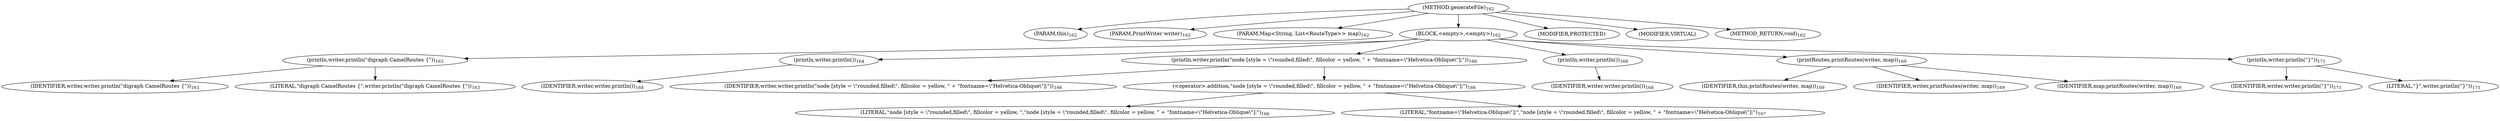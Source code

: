 digraph "generateFile" {  
"476" [label = <(METHOD,generateFile)<SUB>162</SUB>> ]
"21" [label = <(PARAM,this)<SUB>162</SUB>> ]
"477" [label = <(PARAM,PrintWriter writer)<SUB>162</SUB>> ]
"478" [label = <(PARAM,Map&lt;String, List&lt;RouteType&gt;&gt; map)<SUB>162</SUB>> ]
"479" [label = <(BLOCK,&lt;empty&gt;,&lt;empty&gt;)<SUB>162</SUB>> ]
"480" [label = <(println,writer.println(&quot;digraph CamelRoutes {&quot;))<SUB>163</SUB>> ]
"481" [label = <(IDENTIFIER,writer,writer.println(&quot;digraph CamelRoutes {&quot;))<SUB>163</SUB>> ]
"482" [label = <(LITERAL,&quot;digraph CamelRoutes {&quot;,writer.println(&quot;digraph CamelRoutes {&quot;))<SUB>163</SUB>> ]
"483" [label = <(println,writer.println())<SUB>164</SUB>> ]
"484" [label = <(IDENTIFIER,writer,writer.println())<SUB>164</SUB>> ]
"485" [label = <(println,writer.println(&quot;node [style = \&quot;rounded,filled\&quot;, fillcolor = yellow, &quot; + &quot;fontname=\&quot;Helvetica-Oblique\&quot;];&quot;))<SUB>166</SUB>> ]
"486" [label = <(IDENTIFIER,writer,writer.println(&quot;node [style = \&quot;rounded,filled\&quot;, fillcolor = yellow, &quot; + &quot;fontname=\&quot;Helvetica-Oblique\&quot;];&quot;))<SUB>166</SUB>> ]
"487" [label = <(&lt;operator&gt;.addition,&quot;node [style = \&quot;rounded,filled\&quot;, fillcolor = yellow, &quot; + &quot;fontname=\&quot;Helvetica-Oblique\&quot;];&quot;)<SUB>166</SUB>> ]
"488" [label = <(LITERAL,&quot;node [style = \&quot;rounded,filled\&quot;, fillcolor = yellow, &quot;,&quot;node [style = \&quot;rounded,filled\&quot;, fillcolor = yellow, &quot; + &quot;fontname=\&quot;Helvetica-Oblique\&quot;];&quot;)<SUB>166</SUB>> ]
"489" [label = <(LITERAL,&quot;fontname=\&quot;Helvetica-Oblique\&quot;];&quot;,&quot;node [style = \&quot;rounded,filled\&quot;, fillcolor = yellow, &quot; + &quot;fontname=\&quot;Helvetica-Oblique\&quot;];&quot;)<SUB>167</SUB>> ]
"490" [label = <(println,writer.println())<SUB>168</SUB>> ]
"491" [label = <(IDENTIFIER,writer,writer.println())<SUB>168</SUB>> ]
"492" [label = <(printRoutes,printRoutes(writer, map))<SUB>169</SUB>> ]
"20" [label = <(IDENTIFIER,this,printRoutes(writer, map))<SUB>169</SUB>> ]
"493" [label = <(IDENTIFIER,writer,printRoutes(writer, map))<SUB>169</SUB>> ]
"494" [label = <(IDENTIFIER,map,printRoutes(writer, map))<SUB>169</SUB>> ]
"495" [label = <(println,writer.println(&quot;}&quot;))<SUB>171</SUB>> ]
"496" [label = <(IDENTIFIER,writer,writer.println(&quot;}&quot;))<SUB>171</SUB>> ]
"497" [label = <(LITERAL,&quot;}&quot;,writer.println(&quot;}&quot;))<SUB>171</SUB>> ]
"498" [label = <(MODIFIER,PROTECTED)> ]
"499" [label = <(MODIFIER,VIRTUAL)> ]
"500" [label = <(METHOD_RETURN,void)<SUB>162</SUB>> ]
  "476" -> "21" 
  "476" -> "477" 
  "476" -> "478" 
  "476" -> "479" 
  "476" -> "498" 
  "476" -> "499" 
  "476" -> "500" 
  "479" -> "480" 
  "479" -> "483" 
  "479" -> "485" 
  "479" -> "490" 
  "479" -> "492" 
  "479" -> "495" 
  "480" -> "481" 
  "480" -> "482" 
  "483" -> "484" 
  "485" -> "486" 
  "485" -> "487" 
  "487" -> "488" 
  "487" -> "489" 
  "490" -> "491" 
  "492" -> "20" 
  "492" -> "493" 
  "492" -> "494" 
  "495" -> "496" 
  "495" -> "497" 
}
